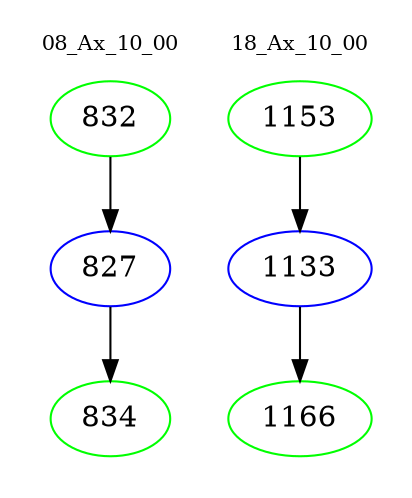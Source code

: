 digraph{
subgraph cluster_0 {
color = white
label = "08_Ax_10_00";
fontsize=10;
T0_832 [label="832", color="green"]
T0_832 -> T0_827 [color="black"]
T0_827 [label="827", color="blue"]
T0_827 -> T0_834 [color="black"]
T0_834 [label="834", color="green"]
}
subgraph cluster_1 {
color = white
label = "18_Ax_10_00";
fontsize=10;
T1_1153 [label="1153", color="green"]
T1_1153 -> T1_1133 [color="black"]
T1_1133 [label="1133", color="blue"]
T1_1133 -> T1_1166 [color="black"]
T1_1166 [label="1166", color="green"]
}
}
